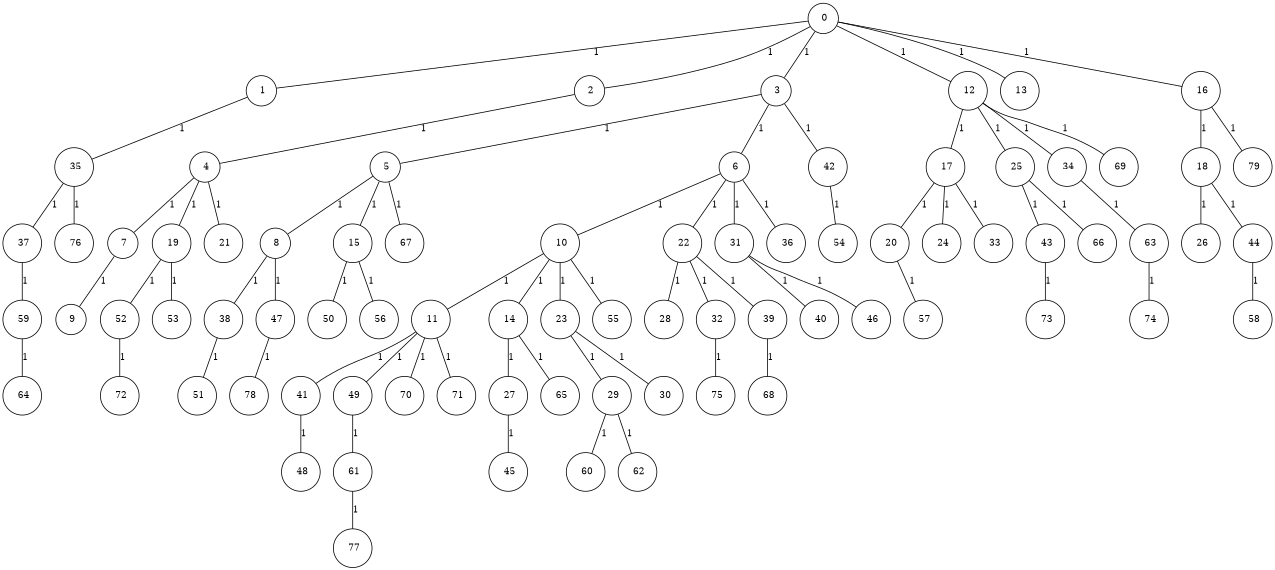 graph G {
size="8.5,11;"
ratio = "expand;"
fixedsize="true;"
overlap="scale;"
node[shape=circle,width=.12,hight=.12,fontsize=12]
edge[fontsize=12]

0[label=" 0" color=black, pos="1.8236482,2.9707467!"];
1[label=" 1" color=black, pos="2.9285626,1.8960169!"];
2[label=" 2" color=black, pos="0.15964282,0.090228101!"];
3[label=" 3" color=black, pos="2.070465,1.5321975!"];
4[label=" 4" color=black, pos="0.19700232,0.4076179!"];
5[label=" 5" color=black, pos="1.1129191,0.6247163!"];
6[label=" 6" color=black, pos="2.5666926,1.1615315!"];
7[label=" 7" color=black, pos="2.8745305,2.0393205!"];
8[label=" 8" color=black, pos="1.1926828,1.5568742!"];
9[label=" 9" color=black, pos="1.7570148,2.863143!"];
10[label=" 10" color=black, pos="1.6996213,1.7680323!"];
11[label=" 11" color=black, pos="0.61935209,1.3190691!"];
12[label=" 12" color=black, pos="0.45257636,2.8680262!"];
13[label=" 13" color=black, pos="0.14919979,1.2716811!"];
14[label=" 14" color=black, pos="2.4514789,2.222187!"];
15[label=" 15" color=black, pos="1.1727646,0.024188202!"];
16[label=" 16" color=black, pos="2.2715747,2.4866927!"];
17[label=" 17" color=black, pos="2.0339535,0.94524712!"];
18[label=" 18" color=black, pos="0.30320675,2.503661!"];
19[label=" 19" color=black, pos="0.013509195,2.7389133!"];
20[label=" 20" color=black, pos="1.5494171,1.031581!"];
21[label=" 21" color=black, pos="2.099682,1.4145093!"];
22[label=" 22" color=black, pos="0.73647475,1.8771704!"];
23[label=" 23" color=black, pos="0.89820374,0.27468663!"];
24[label=" 24" color=black, pos="1.482421,1.198368!"];
25[label=" 25" color=black, pos="1.111215,2.2499492!"];
26[label=" 26" color=black, pos="2.8568945,0.33698063!"];
27[label=" 27" color=black, pos="1.5763403,0.33648924!"];
28[label=" 28" color=black, pos="2.6828334,0.82437429!"];
29[label=" 29" color=black, pos="2.6713324,1.3336764!"];
30[label=" 30" color=black, pos="0.87557983,2.3170464!"];
31[label=" 31" color=black, pos="2.1122055,1.943562!"];
32[label=" 32" color=black, pos="2.3531124,2.1110009!"];
33[label=" 33" color=black, pos="0.2855451,1.8787492!"];
34[label=" 34" color=black, pos="1.1145603,1.0128433!"];
35[label=" 35" color=black, pos="0.29162374,0.81665794!"];
36[label=" 36" color=black, pos="0.71740276,2.7569726!"];
37[label=" 37" color=black, pos="1.8799158,2.7965422!"];
38[label=" 38" color=black, pos="1.3014959,0.52927922!"];
39[label=" 39" color=black, pos="0.70532172,0.0083278255!"];
40[label=" 40" color=black, pos="0.61477126,1.5227616!"];
41[label=" 41" color=black, pos="2.4802789,1.0427559!"];
42[label=" 42" color=black, pos="2.6172406,0.28573976!"];
43[label=" 43" color=black, pos="2.4049317,0.8833215!"];
44[label=" 44" color=black, pos="0.74342993,2.5110696!"];
45[label=" 45" color=black, pos="0.7309431,1.3788414!"];
46[label=" 46" color=black, pos="0.42120052,2.4461403!"];
47[label=" 47" color=black, pos="0.38096186,1.1849564!"];
48[label=" 48" color=black, pos="2.5737969,0.89604948!"];
49[label=" 49" color=black, pos="0.10922869,2.648915!"];
50[label=" 50" color=black, pos="2.9944046,0.63533366!"];
51[label=" 51" color=black, pos="0.037052464,2.5216708!"];
52[label=" 52" color=black, pos="0.15894923,0.40382814!"];
53[label=" 53" color=black, pos="2.3403523,1.9223313!"];
54[label=" 54" color=black, pos="0.69079012,0.88807506!"];
55[label=" 55" color=black, pos="1.8229397,0.067485099!"];
56[label=" 56" color=black, pos="0.78074934,2.4508124!"];
57[label=" 57" color=black, pos="2.90234,2.6164473!"];
58[label=" 58" color=black, pos="2.0343822,2.296081!"];
59[label=" 59" color=black, pos="1.7704361,1.851917!"];
60[label=" 60" color=black, pos="1.8504923,0.81927769!"];
61[label=" 61" color=black, pos="2.0384147,2.9523974!"];
62[label=" 62" color=black, pos="1.1100806,2.8009568!"];
63[label=" 63" color=black, pos="2.9135038,1.3297569!"];
64[label=" 64" color=black, pos="0.83197647,2.5842312!"];
65[label=" 65" color=black, pos="2.8802967,2.6310611!"];
66[label=" 66" color=black, pos="1.4524595,2.9861136!"];
67[label=" 67" color=black, pos="0.74489393,0.152281!"];
68[label=" 68" color=black, pos="1.0937758,1.7862307!"];
69[label=" 69" color=black, pos="1.7131677,0.86139526!"];
70[label=" 70" color=black, pos="1.5791005,0.75626854!"];
71[label=" 71" color=black, pos="1.5307939,2.1868575!"];
72[label=" 72" color=black, pos="1.8665948,1.0970869!"];
73[label=" 73" color=black, pos="0.97176721,0.66157045!"];
74[label=" 74" color=black, pos="0.65529012,0.64712235!"];
75[label=" 75" color=black, pos="0.48571459,1.9955702!"];
76[label=" 76" color=black, pos="0.77096204,0.71168079!"];
77[label=" 77" color=black, pos="1.5204291,0.30737796!"];
78[label=" 78" color=black, pos="2.2354281,2.5921339!"];
79[label=" 79" color=black, pos="0.14967197,2.1289924!"];
0--1[label="1"]
0--2[label="1"]
0--3[label="1"]
0--12[label="1"]
0--13[label="1"]
0--16[label="1"]
1--35[label="1"]
2--4[label="1"]
3--5[label="1"]
3--6[label="1"]
3--42[label="1"]
4--7[label="1"]
4--19[label="1"]
4--21[label="1"]
5--8[label="1"]
5--15[label="1"]
5--67[label="1"]
6--10[label="1"]
6--22[label="1"]
6--31[label="1"]
6--36[label="1"]
7--9[label="1"]
8--38[label="1"]
8--47[label="1"]
10--11[label="1"]
10--14[label="1"]
10--23[label="1"]
10--55[label="1"]
11--41[label="1"]
11--49[label="1"]
11--70[label="1"]
11--71[label="1"]
12--17[label="1"]
12--25[label="1"]
12--34[label="1"]
12--69[label="1"]
14--27[label="1"]
14--65[label="1"]
15--50[label="1"]
15--56[label="1"]
16--18[label="1"]
16--79[label="1"]
17--20[label="1"]
17--24[label="1"]
17--33[label="1"]
18--26[label="1"]
18--44[label="1"]
19--52[label="1"]
19--53[label="1"]
20--57[label="1"]
22--28[label="1"]
22--32[label="1"]
22--39[label="1"]
23--29[label="1"]
23--30[label="1"]
25--43[label="1"]
25--66[label="1"]
27--45[label="1"]
29--60[label="1"]
29--62[label="1"]
31--40[label="1"]
31--46[label="1"]
32--75[label="1"]
34--63[label="1"]
35--37[label="1"]
35--76[label="1"]
37--59[label="1"]
38--51[label="1"]
39--68[label="1"]
41--48[label="1"]
42--54[label="1"]
43--73[label="1"]
44--58[label="1"]
47--78[label="1"]
49--61[label="1"]
52--72[label="1"]
59--64[label="1"]
61--77[label="1"]
63--74[label="1"]

}
